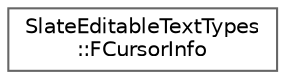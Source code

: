 digraph "Graphical Class Hierarchy"
{
 // INTERACTIVE_SVG=YES
 // LATEX_PDF_SIZE
  bgcolor="transparent";
  edge [fontname=Helvetica,fontsize=10,labelfontname=Helvetica,labelfontsize=10];
  node [fontname=Helvetica,fontsize=10,shape=box,height=0.2,width=0.4];
  rankdir="LR";
  Node0 [id="Node000000",label="SlateEditableTextTypes\l::FCursorInfo",height=0.2,width=0.4,color="grey40", fillcolor="white", style="filled",URL="$dd/d8d/classSlateEditableTextTypes_1_1FCursorInfo.html",tooltip="Store the information about the current cursor position."];
}
